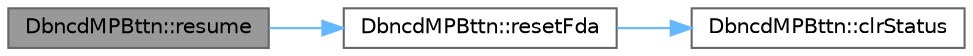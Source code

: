 digraph "DbncdMPBttn::resume"
{
 // LATEX_PDF_SIZE
  bgcolor="transparent";
  edge [fontname=Helvetica,fontsize=10,labelfontname=Helvetica,labelfontsize=10];
  node [fontname=Helvetica,fontsize=10,shape=box,height=0.2,width=0.4];
  rankdir="LR";
  Node1 [id="Node000001",label="DbncdMPBttn::resume",height=0.2,width=0.4,color="gray40", fillcolor="grey60", style="filled", fontcolor="black",tooltip="Restarts the software timer updating the calculation of the object internal flags."];
  Node1 -> Node2 [id="edge1_Node000001_Node000002",color="steelblue1",style="solid",tooltip=" "];
  Node2 [id="Node000002",label="DbncdMPBttn::resetFda",height=0.2,width=0.4,color="grey40", fillcolor="white", style="filled",URL="$class_dbncd_m_p_bttn.html#a2df98cfb822df05bc232143f883e5c32",tooltip="Resets the MPB behavior automaton to it's Initial or Start State"];
  Node2 -> Node3 [id="edge2_Node000002_Node000003",color="steelblue1",style="solid",tooltip=" "];
  Node3 [id="Node000003",label="DbncdMPBttn::clrStatus",height=0.2,width=0.4,color="grey40", fillcolor="white", style="filled",URL="$class_dbncd_m_p_bttn.html#a3009725646aeb160884b8109d180b530",tooltip="Clears and resets flags, timers and counters modified through the object's signals processing."];
}
